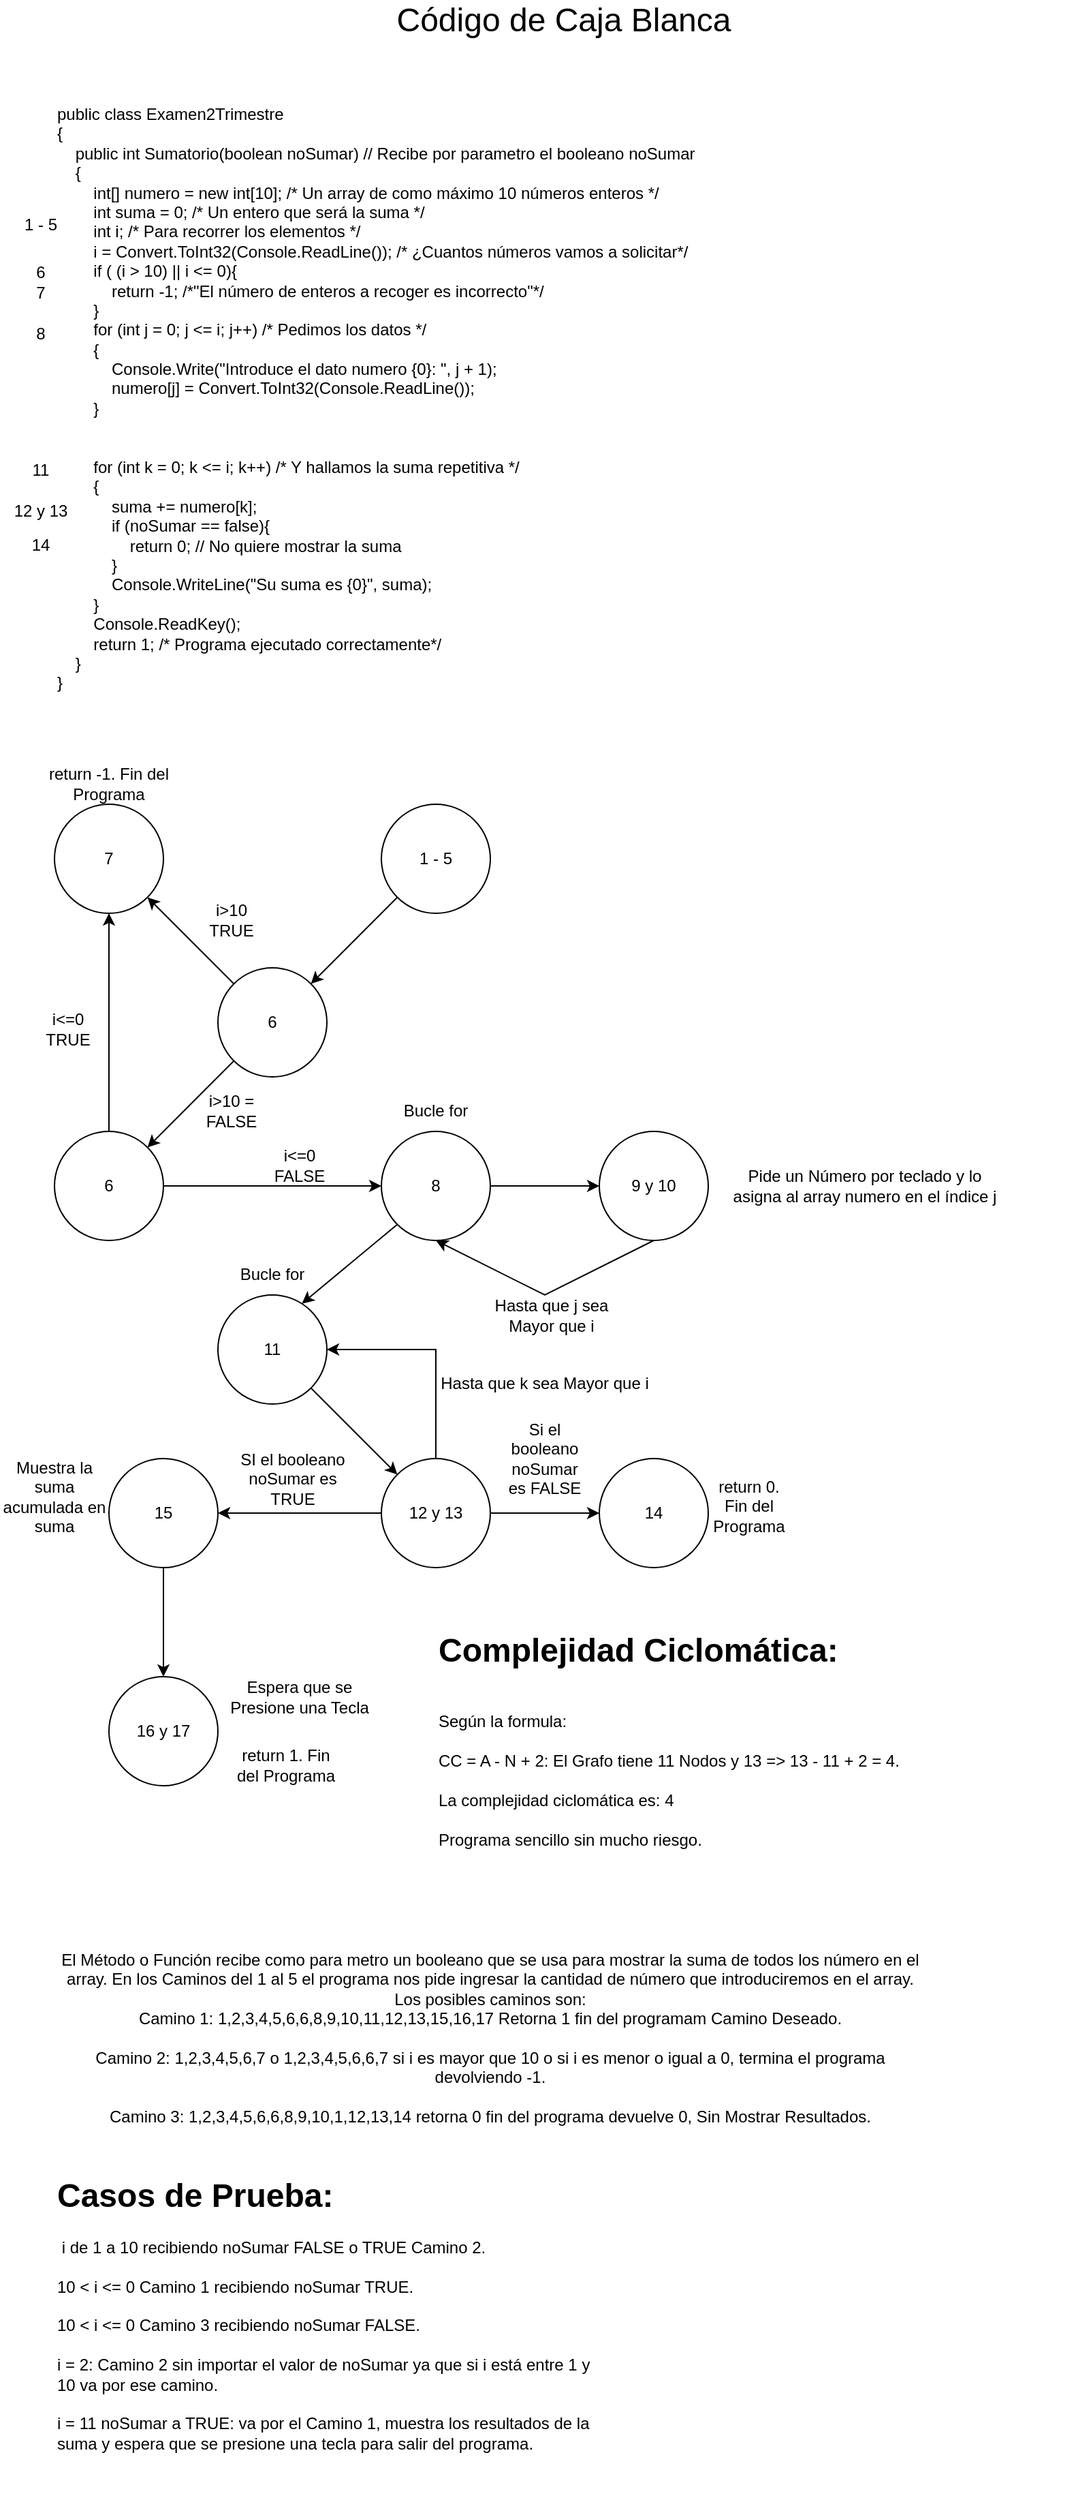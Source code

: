 <mxfile version="24.0.4" type="device">
  <diagram name="Página-1" id="a40ir4zsyY41xz28c2z2">
    <mxGraphModel dx="1195" dy="737" grid="1" gridSize="10" guides="1" tooltips="1" connect="1" arrows="1" fold="1" page="1" pageScale="1" pageWidth="827" pageHeight="1169" math="0" shadow="0">
      <root>
        <mxCell id="0" />
        <mxCell id="1" parent="0" />
        <mxCell id="sR760xdS-UgXuXhFHqiC-1" value="public class Examen2Trimestre&#xa;{&#xa;    public int Sumatorio(boolean noSumar) // Recibe por parametro el booleano noSumar&#xa;    {&#xa;        int[] numero = new int[10]; /* Un array de como máximo 10 números enteros */&#xa;        int suma = 0; /* Un entero que será la suma */&#xa;        int i; /* Para recorrer los elementos */&#xa;        i = Convert.ToInt32(Console.ReadLine()); /* ¿Cuantos números vamos a solicitar*/&#xa;        if ( (i &gt; 10) || i &lt;= 0){&#xa;            return -1; /*&quot;El número de enteros a recoger es incorrecto&quot;*/&#xa;        }&#xa;        for (int j = 0; j &lt;= i; j++) /* Pedimos los datos */&#xa;        {&#xa;            Console.Write(&quot;Introduce el dato numero {0}: &quot;, j + 1);&#xa;            numero[j] = Convert.ToInt32(Console.ReadLine());&#xa;        }&#xa;&#xa;&#xa;        for (int k = 0; k &lt;= i; k++) /* Y hallamos la suma repetitiva */&#xa;        {&#xa;            suma += numero[k];&#xa;            if (noSumar == false){&#xa;                return 0; // No quiere mostrar la suma&#xa;            }&#xa;            Console.WriteLine(&quot;Su suma es {0}&quot;, suma);&#xa;        }&#xa;        Console.ReadKey();&#xa;        return 1; /* Programa ejecutado correctamente*/&#xa;    }&#xa;}" style="text;whiteSpace=wrap;" vertex="1" parent="1">
          <mxGeometry x="40" y="80" width="480" height="450" as="geometry" />
        </mxCell>
        <mxCell id="sR760xdS-UgXuXhFHqiC-2" value="&lt;font style=&quot;font-size: 24px;&quot;&gt;Código de Caja Blanca&lt;/font&gt;" style="text;html=1;align=center;verticalAlign=middle;whiteSpace=wrap;rounded=0;" vertex="1" parent="1">
          <mxGeometry x="254" y="10" width="320" height="30" as="geometry" />
        </mxCell>
        <mxCell id="sR760xdS-UgXuXhFHqiC-5" value="" style="ellipse;whiteSpace=wrap;html=1;aspect=fixed;" vertex="1" parent="1">
          <mxGeometry x="280" y="600" width="80" height="80" as="geometry" />
        </mxCell>
        <mxCell id="sR760xdS-UgXuXhFHqiC-6" value="1 - 5" style="text;html=1;align=center;verticalAlign=middle;whiteSpace=wrap;rounded=0;" vertex="1" parent="1">
          <mxGeometry x="290" y="625" width="60" height="30" as="geometry" />
        </mxCell>
        <mxCell id="sR760xdS-UgXuXhFHqiC-7" value="" style="ellipse;whiteSpace=wrap;html=1;aspect=fixed;" vertex="1" parent="1">
          <mxGeometry x="160" y="720" width="80" height="80" as="geometry" />
        </mxCell>
        <mxCell id="sR760xdS-UgXuXhFHqiC-8" value="" style="endArrow=classic;html=1;rounded=0;exitX=0;exitY=1;exitDx=0;exitDy=0;entryX=1;entryY=0;entryDx=0;entryDy=0;" edge="1" parent="1" source="sR760xdS-UgXuXhFHqiC-5" target="sR760xdS-UgXuXhFHqiC-7">
          <mxGeometry width="50" height="50" relative="1" as="geometry">
            <mxPoint x="390" y="600" as="sourcePoint" />
            <mxPoint x="440" y="550" as="targetPoint" />
          </mxGeometry>
        </mxCell>
        <mxCell id="sR760xdS-UgXuXhFHqiC-9" value="6" style="text;html=1;align=center;verticalAlign=middle;whiteSpace=wrap;rounded=0;" vertex="1" parent="1">
          <mxGeometry y="190" width="60" height="40" as="geometry" />
        </mxCell>
        <mxCell id="sR760xdS-UgXuXhFHqiC-10" value="1 - 5" style="text;html=1;align=center;verticalAlign=middle;whiteSpace=wrap;rounded=0;" vertex="1" parent="1">
          <mxGeometry y="160" width="60" height="30" as="geometry" />
        </mxCell>
        <mxCell id="sR760xdS-UgXuXhFHqiC-11" value="6" style="text;html=1;align=center;verticalAlign=middle;whiteSpace=wrap;rounded=0;" vertex="1" parent="1">
          <mxGeometry x="170" y="745" width="60" height="30" as="geometry" />
        </mxCell>
        <mxCell id="sR760xdS-UgXuXhFHqiC-12" value="" style="ellipse;whiteSpace=wrap;html=1;aspect=fixed;" vertex="1" parent="1">
          <mxGeometry x="40" y="840" width="80" height="80" as="geometry" />
        </mxCell>
        <mxCell id="sR760xdS-UgXuXhFHqiC-13" value="" style="endArrow=classic;html=1;rounded=0;exitX=0;exitY=1;exitDx=0;exitDy=0;entryX=1;entryY=0;entryDx=0;entryDy=0;" edge="1" parent="1" source="sR760xdS-UgXuXhFHqiC-7" target="sR760xdS-UgXuXhFHqiC-12">
          <mxGeometry width="50" height="50" relative="1" as="geometry">
            <mxPoint x="390" y="750" as="sourcePoint" />
            <mxPoint x="440" y="700" as="targetPoint" />
          </mxGeometry>
        </mxCell>
        <mxCell id="sR760xdS-UgXuXhFHqiC-14" value="6" style="text;html=1;align=center;verticalAlign=middle;whiteSpace=wrap;rounded=0;" vertex="1" parent="1">
          <mxGeometry x="50" y="865" width="60" height="30" as="geometry" />
        </mxCell>
        <mxCell id="sR760xdS-UgXuXhFHqiC-15" value="i&amp;gt;10 = FALSE" style="text;html=1;align=center;verticalAlign=middle;whiteSpace=wrap;rounded=0;" vertex="1" parent="1">
          <mxGeometry x="140" y="810" width="60" height="30" as="geometry" />
        </mxCell>
        <mxCell id="sR760xdS-UgXuXhFHqiC-16" value="" style="ellipse;whiteSpace=wrap;html=1;aspect=fixed;" vertex="1" parent="1">
          <mxGeometry x="280" y="840" width="80" height="80" as="geometry" />
        </mxCell>
        <mxCell id="sR760xdS-UgXuXhFHqiC-17" value="" style="ellipse;whiteSpace=wrap;html=1;aspect=fixed;" vertex="1" parent="1">
          <mxGeometry x="40" y="600" width="80" height="80" as="geometry" />
        </mxCell>
        <mxCell id="sR760xdS-UgXuXhFHqiC-18" value="" style="endArrow=classic;html=1;rounded=0;exitX=1;exitY=0.5;exitDx=0;exitDy=0;entryX=0;entryY=0.5;entryDx=0;entryDy=0;" edge="1" parent="1" source="sR760xdS-UgXuXhFHqiC-12" target="sR760xdS-UgXuXhFHqiC-16">
          <mxGeometry width="50" height="50" relative="1" as="geometry">
            <mxPoint x="390" y="910" as="sourcePoint" />
            <mxPoint x="440" y="860" as="targetPoint" />
          </mxGeometry>
        </mxCell>
        <mxCell id="sR760xdS-UgXuXhFHqiC-19" value="" style="endArrow=classic;html=1;rounded=0;entryX=0.5;entryY=1;entryDx=0;entryDy=0;exitX=0.5;exitY=0;exitDx=0;exitDy=0;" edge="1" parent="1" source="sR760xdS-UgXuXhFHqiC-12" target="sR760xdS-UgXuXhFHqiC-17">
          <mxGeometry width="50" height="50" relative="1" as="geometry">
            <mxPoint x="60" y="800" as="sourcePoint" />
            <mxPoint x="60" y="720" as="targetPoint" />
          </mxGeometry>
        </mxCell>
        <mxCell id="sR760xdS-UgXuXhFHqiC-20" value="7" style="text;html=1;align=center;verticalAlign=middle;whiteSpace=wrap;rounded=0;" vertex="1" parent="1">
          <mxGeometry x="50" y="625" width="60" height="30" as="geometry" />
        </mxCell>
        <mxCell id="sR760xdS-UgXuXhFHqiC-21" value="i&amp;lt;=0 FALSE" style="text;html=1;align=center;verticalAlign=middle;whiteSpace=wrap;rounded=0;" vertex="1" parent="1">
          <mxGeometry x="190" y="850" width="60" height="30" as="geometry" />
        </mxCell>
        <mxCell id="sR760xdS-UgXuXhFHqiC-22" value="" style="endArrow=classic;html=1;rounded=0;exitX=0;exitY=0;exitDx=0;exitDy=0;entryX=1;entryY=1;entryDx=0;entryDy=0;" edge="1" parent="1" source="sR760xdS-UgXuXhFHqiC-7" target="sR760xdS-UgXuXhFHqiC-17">
          <mxGeometry width="50" height="50" relative="1" as="geometry">
            <mxPoint x="390" y="830" as="sourcePoint" />
            <mxPoint x="440" y="780" as="targetPoint" />
          </mxGeometry>
        </mxCell>
        <mxCell id="sR760xdS-UgXuXhFHqiC-23" value="i&amp;gt;10 TRUE" style="text;html=1;align=center;verticalAlign=middle;whiteSpace=wrap;rounded=0;" vertex="1" parent="1">
          <mxGeometry x="140" y="670" width="60" height="30" as="geometry" />
        </mxCell>
        <mxCell id="sR760xdS-UgXuXhFHqiC-24" value="i&amp;lt;=0 TRUE" style="text;html=1;align=center;verticalAlign=middle;whiteSpace=wrap;rounded=0;" vertex="1" parent="1">
          <mxGeometry x="20" y="750" width="60" height="30" as="geometry" />
        </mxCell>
        <mxCell id="sR760xdS-UgXuXhFHqiC-25" value="return -1. Fin del Programa" style="text;html=1;align=center;verticalAlign=middle;whiteSpace=wrap;rounded=0;" vertex="1" parent="1">
          <mxGeometry x="10" y="569.5" width="140" height="30" as="geometry" />
        </mxCell>
        <mxCell id="sR760xdS-UgXuXhFHqiC-26" value="8" style="text;html=1;align=center;verticalAlign=middle;whiteSpace=wrap;rounded=0;" vertex="1" parent="1">
          <mxGeometry x="290" y="865" width="60" height="30" as="geometry" />
        </mxCell>
        <mxCell id="sR760xdS-UgXuXhFHqiC-27" value="7" style="text;html=1;align=center;verticalAlign=middle;whiteSpace=wrap;rounded=0;" vertex="1" parent="1">
          <mxGeometry y="210" width="60" height="30" as="geometry" />
        </mxCell>
        <mxCell id="sR760xdS-UgXuXhFHqiC-28" value="8" style="text;html=1;align=center;verticalAlign=middle;whiteSpace=wrap;rounded=0;" vertex="1" parent="1">
          <mxGeometry y="240" width="60" height="30" as="geometry" />
        </mxCell>
        <mxCell id="sR760xdS-UgXuXhFHqiC-29" value="" style="ellipse;whiteSpace=wrap;html=1;aspect=fixed;" vertex="1" parent="1">
          <mxGeometry x="440" y="840" width="80" height="80" as="geometry" />
        </mxCell>
        <mxCell id="sR760xdS-UgXuXhFHqiC-30" value="" style="endArrow=classic;html=1;rounded=0;exitX=1;exitY=0.5;exitDx=0;exitDy=0;entryX=0;entryY=0.5;entryDx=0;entryDy=0;" edge="1" parent="1" source="sR760xdS-UgXuXhFHqiC-16" target="sR760xdS-UgXuXhFHqiC-29">
          <mxGeometry width="50" height="50" relative="1" as="geometry">
            <mxPoint x="390" y="750" as="sourcePoint" />
            <mxPoint x="440" y="700" as="targetPoint" />
          </mxGeometry>
        </mxCell>
        <mxCell id="sR760xdS-UgXuXhFHqiC-31" value="" style="endArrow=classic;html=1;rounded=0;exitX=0.5;exitY=1;exitDx=0;exitDy=0;entryX=0.5;entryY=1;entryDx=0;entryDy=0;" edge="1" parent="1" source="sR760xdS-UgXuXhFHqiC-29" target="sR760xdS-UgXuXhFHqiC-16">
          <mxGeometry width="50" height="50" relative="1" as="geometry">
            <mxPoint x="390" y="910" as="sourcePoint" />
            <mxPoint x="440" y="860" as="targetPoint" />
            <Array as="points">
              <mxPoint x="400" y="960" />
            </Array>
          </mxGeometry>
        </mxCell>
        <mxCell id="sR760xdS-UgXuXhFHqiC-32" value="Hasta que j sea Mayor que i" style="text;html=1;align=center;verticalAlign=middle;whiteSpace=wrap;rounded=0;" vertex="1" parent="1">
          <mxGeometry x="360" y="960" width="90" height="30" as="geometry" />
        </mxCell>
        <mxCell id="sR760xdS-UgXuXhFHqiC-33" value="9 y 10" style="text;html=1;align=center;verticalAlign=middle;whiteSpace=wrap;rounded=0;" vertex="1" parent="1">
          <mxGeometry x="450" y="865" width="60" height="30" as="geometry" />
        </mxCell>
        <mxCell id="sR760xdS-UgXuXhFHqiC-34" value="" style="ellipse;whiteSpace=wrap;html=1;aspect=fixed;" vertex="1" parent="1">
          <mxGeometry x="160" y="960" width="80" height="80" as="geometry" />
        </mxCell>
        <mxCell id="sR760xdS-UgXuXhFHqiC-35" value="" style="endArrow=classic;html=1;rounded=0;exitX=0;exitY=1;exitDx=0;exitDy=0;entryX=0.771;entryY=0.079;entryDx=0;entryDy=0;entryPerimeter=0;" edge="1" parent="1" source="sR760xdS-UgXuXhFHqiC-16" target="sR760xdS-UgXuXhFHqiC-34">
          <mxGeometry width="50" height="50" relative="1" as="geometry">
            <mxPoint x="390" y="1000" as="sourcePoint" />
            <mxPoint x="440" y="950" as="targetPoint" />
          </mxGeometry>
        </mxCell>
        <mxCell id="sR760xdS-UgXuXhFHqiC-36" value="11" style="text;html=1;align=center;verticalAlign=middle;whiteSpace=wrap;rounded=0;" vertex="1" parent="1">
          <mxGeometry x="170" y="985" width="60" height="30" as="geometry" />
        </mxCell>
        <mxCell id="sR760xdS-UgXuXhFHqiC-37" value="Pide un Número por teclado y lo asigna al array numero en el índice j" style="text;html=1;align=center;verticalAlign=middle;whiteSpace=wrap;rounded=0;" vertex="1" parent="1">
          <mxGeometry x="530" y="865" width="210" height="30" as="geometry" />
        </mxCell>
        <mxCell id="sR760xdS-UgXuXhFHqiC-38" value="Bucle for" style="text;html=1;align=center;verticalAlign=middle;whiteSpace=wrap;rounded=0;" vertex="1" parent="1">
          <mxGeometry x="290" y="810" width="60" height="30" as="geometry" />
        </mxCell>
        <mxCell id="sR760xdS-UgXuXhFHqiC-39" value="Bucle for" style="text;html=1;align=center;verticalAlign=middle;whiteSpace=wrap;rounded=0;" vertex="1" parent="1">
          <mxGeometry x="170" y="930" width="60" height="30" as="geometry" />
        </mxCell>
        <mxCell id="sR760xdS-UgXuXhFHqiC-40" value="" style="ellipse;whiteSpace=wrap;html=1;aspect=fixed;" vertex="1" parent="1">
          <mxGeometry x="280" y="1080" width="80" height="80" as="geometry" />
        </mxCell>
        <mxCell id="sR760xdS-UgXuXhFHqiC-41" value="" style="endArrow=classic;html=1;rounded=0;exitX=1;exitY=1;exitDx=0;exitDy=0;entryX=0;entryY=0;entryDx=0;entryDy=0;" edge="1" parent="1" source="sR760xdS-UgXuXhFHqiC-34" target="sR760xdS-UgXuXhFHqiC-40">
          <mxGeometry width="50" height="50" relative="1" as="geometry">
            <mxPoint x="390" y="910" as="sourcePoint" />
            <mxPoint x="440" y="860" as="targetPoint" />
          </mxGeometry>
        </mxCell>
        <mxCell id="sR760xdS-UgXuXhFHqiC-42" value="12 y 13" style="text;html=1;align=center;verticalAlign=middle;whiteSpace=wrap;rounded=0;" vertex="1" parent="1">
          <mxGeometry x="290" y="1105" width="60" height="30" as="geometry" />
        </mxCell>
        <mxCell id="sR760xdS-UgXuXhFHqiC-43" value="" style="ellipse;whiteSpace=wrap;html=1;aspect=fixed;" vertex="1" parent="1">
          <mxGeometry x="440" y="1080" width="80" height="80" as="geometry" />
        </mxCell>
        <mxCell id="sR760xdS-UgXuXhFHqiC-44" value="" style="endArrow=classic;html=1;rounded=0;exitX=1;exitY=0.5;exitDx=0;exitDy=0;entryX=0;entryY=0.5;entryDx=0;entryDy=0;" edge="1" parent="1" source="sR760xdS-UgXuXhFHqiC-40" target="sR760xdS-UgXuXhFHqiC-43">
          <mxGeometry width="50" height="50" relative="1" as="geometry">
            <mxPoint x="390" y="1080" as="sourcePoint" />
            <mxPoint x="440" y="1030" as="targetPoint" />
          </mxGeometry>
        </mxCell>
        <mxCell id="sR760xdS-UgXuXhFHqiC-45" value="Si el booleano noSumar es FALSE" style="text;html=1;align=center;verticalAlign=middle;whiteSpace=wrap;rounded=0;" vertex="1" parent="1">
          <mxGeometry x="370" y="1050" width="60" height="60" as="geometry" />
        </mxCell>
        <mxCell id="sR760xdS-UgXuXhFHqiC-46" value="14" style="text;html=1;align=center;verticalAlign=middle;whiteSpace=wrap;rounded=0;" vertex="1" parent="1">
          <mxGeometry x="450" y="1105" width="60" height="30" as="geometry" />
        </mxCell>
        <mxCell id="sR760xdS-UgXuXhFHqiC-47" value="return 0. Fin del Programa" style="text;html=1;align=center;verticalAlign=middle;whiteSpace=wrap;rounded=0;" vertex="1" parent="1">
          <mxGeometry x="520" y="1090" width="60" height="50" as="geometry" />
        </mxCell>
        <mxCell id="sR760xdS-UgXuXhFHqiC-48" value="11" style="text;html=1;align=center;verticalAlign=middle;whiteSpace=wrap;rounded=0;" vertex="1" parent="1">
          <mxGeometry y="340" width="60" height="30" as="geometry" />
        </mxCell>
        <mxCell id="sR760xdS-UgXuXhFHqiC-49" value="12 y 13" style="text;html=1;align=center;verticalAlign=middle;whiteSpace=wrap;rounded=0;" vertex="1" parent="1">
          <mxGeometry y="370" width="60" height="30" as="geometry" />
        </mxCell>
        <mxCell id="sR760xdS-UgXuXhFHqiC-50" value="14" style="text;html=1;align=center;verticalAlign=middle;whiteSpace=wrap;rounded=0;" vertex="1" parent="1">
          <mxGeometry y="390" width="60" height="40" as="geometry" />
        </mxCell>
        <mxCell id="sR760xdS-UgXuXhFHqiC-51" value="" style="ellipse;whiteSpace=wrap;html=1;aspect=fixed;" vertex="1" parent="1">
          <mxGeometry x="80" y="1080" width="80" height="80" as="geometry" />
        </mxCell>
        <mxCell id="sR760xdS-UgXuXhFHqiC-52" value="" style="endArrow=classic;html=1;rounded=0;exitX=0;exitY=0.5;exitDx=0;exitDy=0;entryX=1;entryY=0.5;entryDx=0;entryDy=0;" edge="1" parent="1" source="sR760xdS-UgXuXhFHqiC-40" target="sR760xdS-UgXuXhFHqiC-51">
          <mxGeometry width="50" height="50" relative="1" as="geometry">
            <mxPoint x="390" y="1160" as="sourcePoint" />
            <mxPoint x="440" y="1110" as="targetPoint" />
          </mxGeometry>
        </mxCell>
        <mxCell id="sR760xdS-UgXuXhFHqiC-53" value="15" style="text;html=1;align=center;verticalAlign=middle;whiteSpace=wrap;rounded=0;" vertex="1" parent="1">
          <mxGeometry x="90" y="1105" width="60" height="30" as="geometry" />
        </mxCell>
        <mxCell id="sR760xdS-UgXuXhFHqiC-55" value="SI el booleano noSumar es TRUE" style="text;html=1;align=center;verticalAlign=middle;whiteSpace=wrap;rounded=0;" vertex="1" parent="1">
          <mxGeometry x="170" y="1070" width="90" height="50" as="geometry" />
        </mxCell>
        <mxCell id="sR760xdS-UgXuXhFHqiC-56" value="" style="endArrow=classic;html=1;rounded=0;exitX=0.5;exitY=0;exitDx=0;exitDy=0;entryX=1;entryY=0.5;entryDx=0;entryDy=0;" edge="1" parent="1" source="sR760xdS-UgXuXhFHqiC-40" target="sR760xdS-UgXuXhFHqiC-34">
          <mxGeometry width="50" height="50" relative="1" as="geometry">
            <mxPoint x="390" y="1000" as="sourcePoint" />
            <mxPoint x="440" y="950" as="targetPoint" />
            <Array as="points">
              <mxPoint x="320" y="1000" />
            </Array>
          </mxGeometry>
        </mxCell>
        <mxCell id="sR760xdS-UgXuXhFHqiC-58" value="Hasta que k sea Mayor que i" style="text;html=1;align=center;verticalAlign=middle;whiteSpace=wrap;rounded=0;" vertex="1" parent="1">
          <mxGeometry x="320" y="1010" width="160" height="30" as="geometry" />
        </mxCell>
        <mxCell id="sR760xdS-UgXuXhFHqiC-59" value="Muestra la suma acumulada en suma" style="text;html=1;align=center;verticalAlign=middle;whiteSpace=wrap;rounded=0;" vertex="1" parent="1">
          <mxGeometry y="1080" width="80" height="55" as="geometry" />
        </mxCell>
        <mxCell id="sR760xdS-UgXuXhFHqiC-60" value="" style="ellipse;whiteSpace=wrap;html=1;aspect=fixed;" vertex="1" parent="1">
          <mxGeometry x="80" y="1240" width="80" height="80" as="geometry" />
        </mxCell>
        <mxCell id="sR760xdS-UgXuXhFHqiC-61" value="" style="endArrow=classic;html=1;rounded=0;exitX=0.5;exitY=1;exitDx=0;exitDy=0;entryX=0.5;entryY=0;entryDx=0;entryDy=0;" edge="1" parent="1" source="sR760xdS-UgXuXhFHqiC-51" target="sR760xdS-UgXuXhFHqiC-60">
          <mxGeometry width="50" height="50" relative="1" as="geometry">
            <mxPoint x="390" y="1160" as="sourcePoint" />
            <mxPoint x="440" y="1110" as="targetPoint" />
          </mxGeometry>
        </mxCell>
        <mxCell id="sR760xdS-UgXuXhFHqiC-62" value="16 y 17" style="text;html=1;align=center;verticalAlign=middle;whiteSpace=wrap;rounded=0;" vertex="1" parent="1">
          <mxGeometry x="90" y="1265" width="60" height="30" as="geometry" />
        </mxCell>
        <mxCell id="sR760xdS-UgXuXhFHqiC-63" value="Espera que se Presione una Tecla" style="text;html=1;align=center;verticalAlign=middle;whiteSpace=wrap;rounded=0;" vertex="1" parent="1">
          <mxGeometry x="160" y="1240" width="120" height="30" as="geometry" />
        </mxCell>
        <mxCell id="sR760xdS-UgXuXhFHqiC-64" value="return 1. Fin del Programa" style="text;html=1;align=center;verticalAlign=middle;whiteSpace=wrap;rounded=0;" vertex="1" parent="1">
          <mxGeometry x="170" y="1290" width="80" height="30" as="geometry" />
        </mxCell>
        <mxCell id="sR760xdS-UgXuXhFHqiC-65" value="&lt;h1 style=&quot;margin-top: 0px;&quot;&gt;Complejidad Ciclomática:&lt;/h1&gt;&lt;div&gt;&lt;br&gt;&lt;/div&gt;&lt;div&gt;Según la formula:&lt;/div&gt;&lt;div&gt;&lt;br&gt;&lt;/div&gt;&lt;div&gt;CC = A - N + 2: El Grafo tiene 11 Nodos y 13 =&amp;gt; 13 - 11 + 2 = 4.&lt;/div&gt;&lt;div&gt;&lt;br&gt;&lt;/div&gt;&lt;div&gt;La complejidad ciclomática es: 4&lt;/div&gt;&lt;div&gt;&lt;br&gt;&lt;/div&gt;&lt;div&gt;Programa sencillo sin mucho riesgo.&lt;/div&gt;" style="text;html=1;whiteSpace=wrap;overflow=hidden;rounded=0;" vertex="1" parent="1">
          <mxGeometry x="320" y="1200" width="480" height="200" as="geometry" />
        </mxCell>
        <mxCell id="sR760xdS-UgXuXhFHqiC-66" value="El Método o Función recibe como para metro un booleano que se usa para mostrar la suma de todos los número en el array. En los Caminos del 1 al 5 el programa nos pide ingresar la cantidad de número que introduciremos en el array.&lt;div&gt;Los posibles caminos son:&lt;/div&gt;&lt;div&gt;Camino 1: 1,2,3,4,5,6,6,8,9,10,11,12,13,15,16,17 Retorna 1 fin del programam Camino Deseado.&lt;/div&gt;&lt;div&gt;&lt;br&gt;&lt;/div&gt;&lt;div&gt;Camino 2: 1,2,3,4,5,6,7 o 1,2,3,4,5,6,6,7 si i es mayor que 10 o si i es menor o igual a 0, termina el programa devolviendo -1.&lt;/div&gt;&lt;div&gt;&lt;br&gt;&lt;/div&gt;&lt;div&gt;Camino 3: 1,2,3,4,5,6,6,8,9,10,1,12,13,14 retorna 0 fin del programa devuelve 0, Sin Mostrar Resultados.&lt;/div&gt;" style="text;html=1;align=center;verticalAlign=middle;whiteSpace=wrap;rounded=0;" vertex="1" parent="1">
          <mxGeometry x="40" y="1410" width="640" height="190" as="geometry" />
        </mxCell>
        <mxCell id="sR760xdS-UgXuXhFHqiC-69" value="&lt;h1 style=&quot;margin-top: 0px;&quot;&gt;Casos de Prueba:&lt;/h1&gt;&lt;div&gt;&amp;nbsp;i de 1 a 10 recibiendo noSumar FALSE o TRUE Camino 2.&lt;/div&gt;&lt;div&gt;&lt;br&gt;&lt;/div&gt;&lt;div&gt;10 &amp;lt; i &amp;lt;= 0 Camino 1 recibiendo noSumar TRUE.&lt;/div&gt;&lt;div&gt;&lt;br&gt;&lt;/div&gt;&lt;div&gt;10 &amp;lt; i &amp;lt;= 0 Camino 3 recibiendo noSumar FALSE.&lt;/div&gt;&lt;div&gt;&lt;br&gt;&lt;/div&gt;&lt;div&gt;i = 2: Camino 2 sin importar el valor de noSumar ya que si i está entre 1 y 10 va por ese camino.&lt;/div&gt;&lt;div&gt;&lt;br&gt;&lt;/div&gt;&lt;div&gt;i = 11 noSumar a TRUE: va por el Camino 1, muestra los resultados de la suma y espera que se presione una tecla para salir del programa.&lt;/div&gt;" style="text;html=1;whiteSpace=wrap;overflow=hidden;rounded=0;" vertex="1" parent="1">
          <mxGeometry x="40" y="1600" width="400" height="240" as="geometry" />
        </mxCell>
      </root>
    </mxGraphModel>
  </diagram>
</mxfile>
